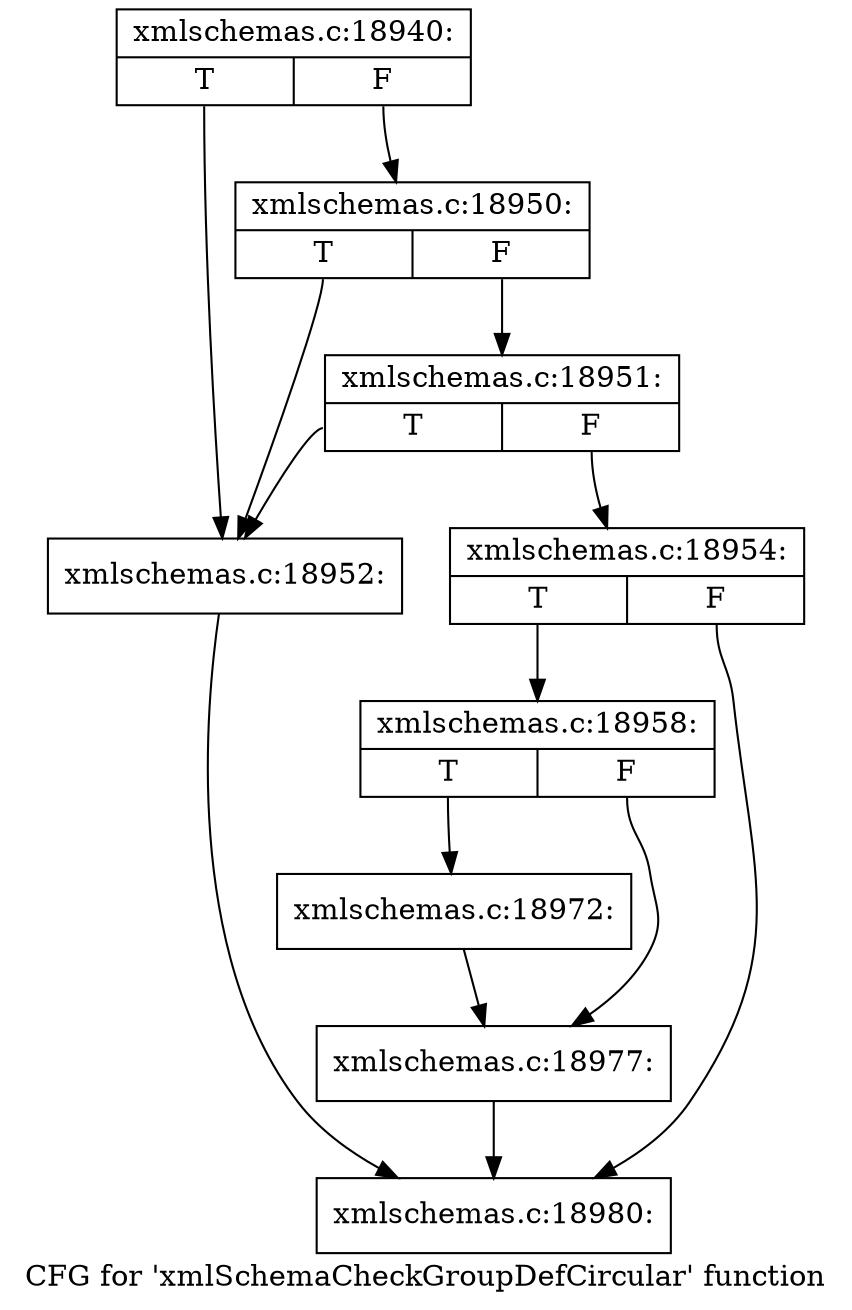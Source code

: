 digraph "CFG for 'xmlSchemaCheckGroupDefCircular' function" {
	label="CFG for 'xmlSchemaCheckGroupDefCircular' function";

	Node0x50c77c0 [shape=record,label="{xmlschemas.c:18940:|{<s0>T|<s1>F}}"];
	Node0x50c77c0:s0 -> Node0x50c7ac0;
	Node0x50c77c0:s1 -> Node0x50c7be0;
	Node0x50c7be0 [shape=record,label="{xmlschemas.c:18950:|{<s0>T|<s1>F}}"];
	Node0x50c7be0:s0 -> Node0x50c7ac0;
	Node0x50c7be0:s1 -> Node0x50c7b60;
	Node0x50c7b60 [shape=record,label="{xmlschemas.c:18951:|{<s0>T|<s1>F}}"];
	Node0x50c7b60:s0 -> Node0x50c7ac0;
	Node0x50c7b60:s1 -> Node0x50c7b10;
	Node0x50c7ac0 [shape=record,label="{xmlschemas.c:18952:}"];
	Node0x50c7ac0 -> Node0x50cce40;
	Node0x50c7b10 [shape=record,label="{xmlschemas.c:18954:|{<s0>T|<s1>F}}"];
	Node0x50c7b10:s0 -> Node0x50ccb10;
	Node0x50c7b10:s1 -> Node0x50cce40;
	Node0x50ccb10 [shape=record,label="{xmlschemas.c:18958:|{<s0>T|<s1>F}}"];
	Node0x50ccb10:s0 -> Node0x50cdf60;
	Node0x50ccb10:s1 -> Node0x50cdfb0;
	Node0x50cdf60 [shape=record,label="{xmlschemas.c:18972:}"];
	Node0x50cdf60 -> Node0x50cdfb0;
	Node0x50cdfb0 [shape=record,label="{xmlschemas.c:18977:}"];
	Node0x50cdfb0 -> Node0x50cce40;
	Node0x50cce40 [shape=record,label="{xmlschemas.c:18980:}"];
}
